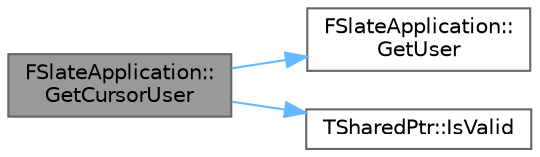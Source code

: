 digraph "FSlateApplication::GetCursorUser"
{
 // INTERACTIVE_SVG=YES
 // LATEX_PDF_SIZE
  bgcolor="transparent";
  edge [fontname=Helvetica,fontsize=10,labelfontname=Helvetica,labelfontsize=10];
  node [fontname=Helvetica,fontsize=10,shape=box,height=0.2,width=0.4];
  rankdir="LR";
  Node1 [id="Node000001",label="FSlateApplication::\lGetCursorUser",height=0.2,width=0.4,color="gray40", fillcolor="grey60", style="filled", fontcolor="black",tooltip="Get the standard 'default' user (there's always guaranteed to be at least one)."];
  Node1 -> Node2 [id="edge1_Node000001_Node000002",color="steelblue1",style="solid",tooltip=" "];
  Node2 [id="Node000002",label="FSlateApplication::\lGetUser",height=0.2,width=0.4,color="grey40", fillcolor="white", style="filled",URL="$dc/df2/classFSlateApplication.html#a320be46e991743a3ef631ea64c60f28a",tooltip="Gets the user at the given index, null if the user does not exist."];
  Node1 -> Node3 [id="edge2_Node000001_Node000003",color="steelblue1",style="solid",tooltip=" "];
  Node3 [id="Node000003",label="TSharedPtr::IsValid",height=0.2,width=0.4,color="grey40", fillcolor="white", style="filled",URL="$d8/d2f/classTSharedPtr.html#acb5f7d3a359aaafcebe24b6b19882ad3",tooltip="Checks to see if this shared pointer is actually pointing to an object."];
}
